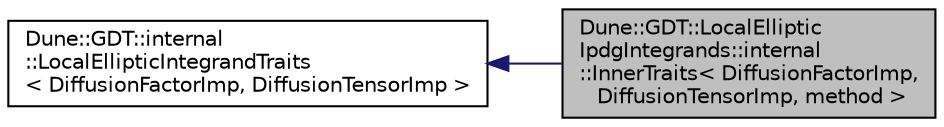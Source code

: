 digraph "Dune::GDT::LocalEllipticIpdgIntegrands::internal::InnerTraits&lt; DiffusionFactorImp, DiffusionTensorImp, method &gt;"
{
  edge [fontname="Helvetica",fontsize="10",labelfontname="Helvetica",labelfontsize="10"];
  node [fontname="Helvetica",fontsize="10",shape=record];
  rankdir="LR";
  Node1 [label="Dune::GDT::LocalElliptic\lIpdgIntegrands::internal\l::InnerTraits\< DiffusionFactorImp,\l DiffusionTensorImp, method \>",height=0.2,width=0.4,color="black", fillcolor="grey75", style="filled", fontcolor="black"];
  Node2 -> Node1 [dir="back",color="midnightblue",fontsize="10",style="solid",fontname="Helvetica"];
  Node2 [label="Dune::GDT::internal\l::LocalEllipticIntegrandTraits\l\< DiffusionFactorImp, DiffusionTensorImp \>",height=0.2,width=0.4,color="black", fillcolor="white", style="filled",URL="$a00329.html",tooltip="Traits for the Elliptic evaluation (variant for given diffusion factor and tensor). "];
}

